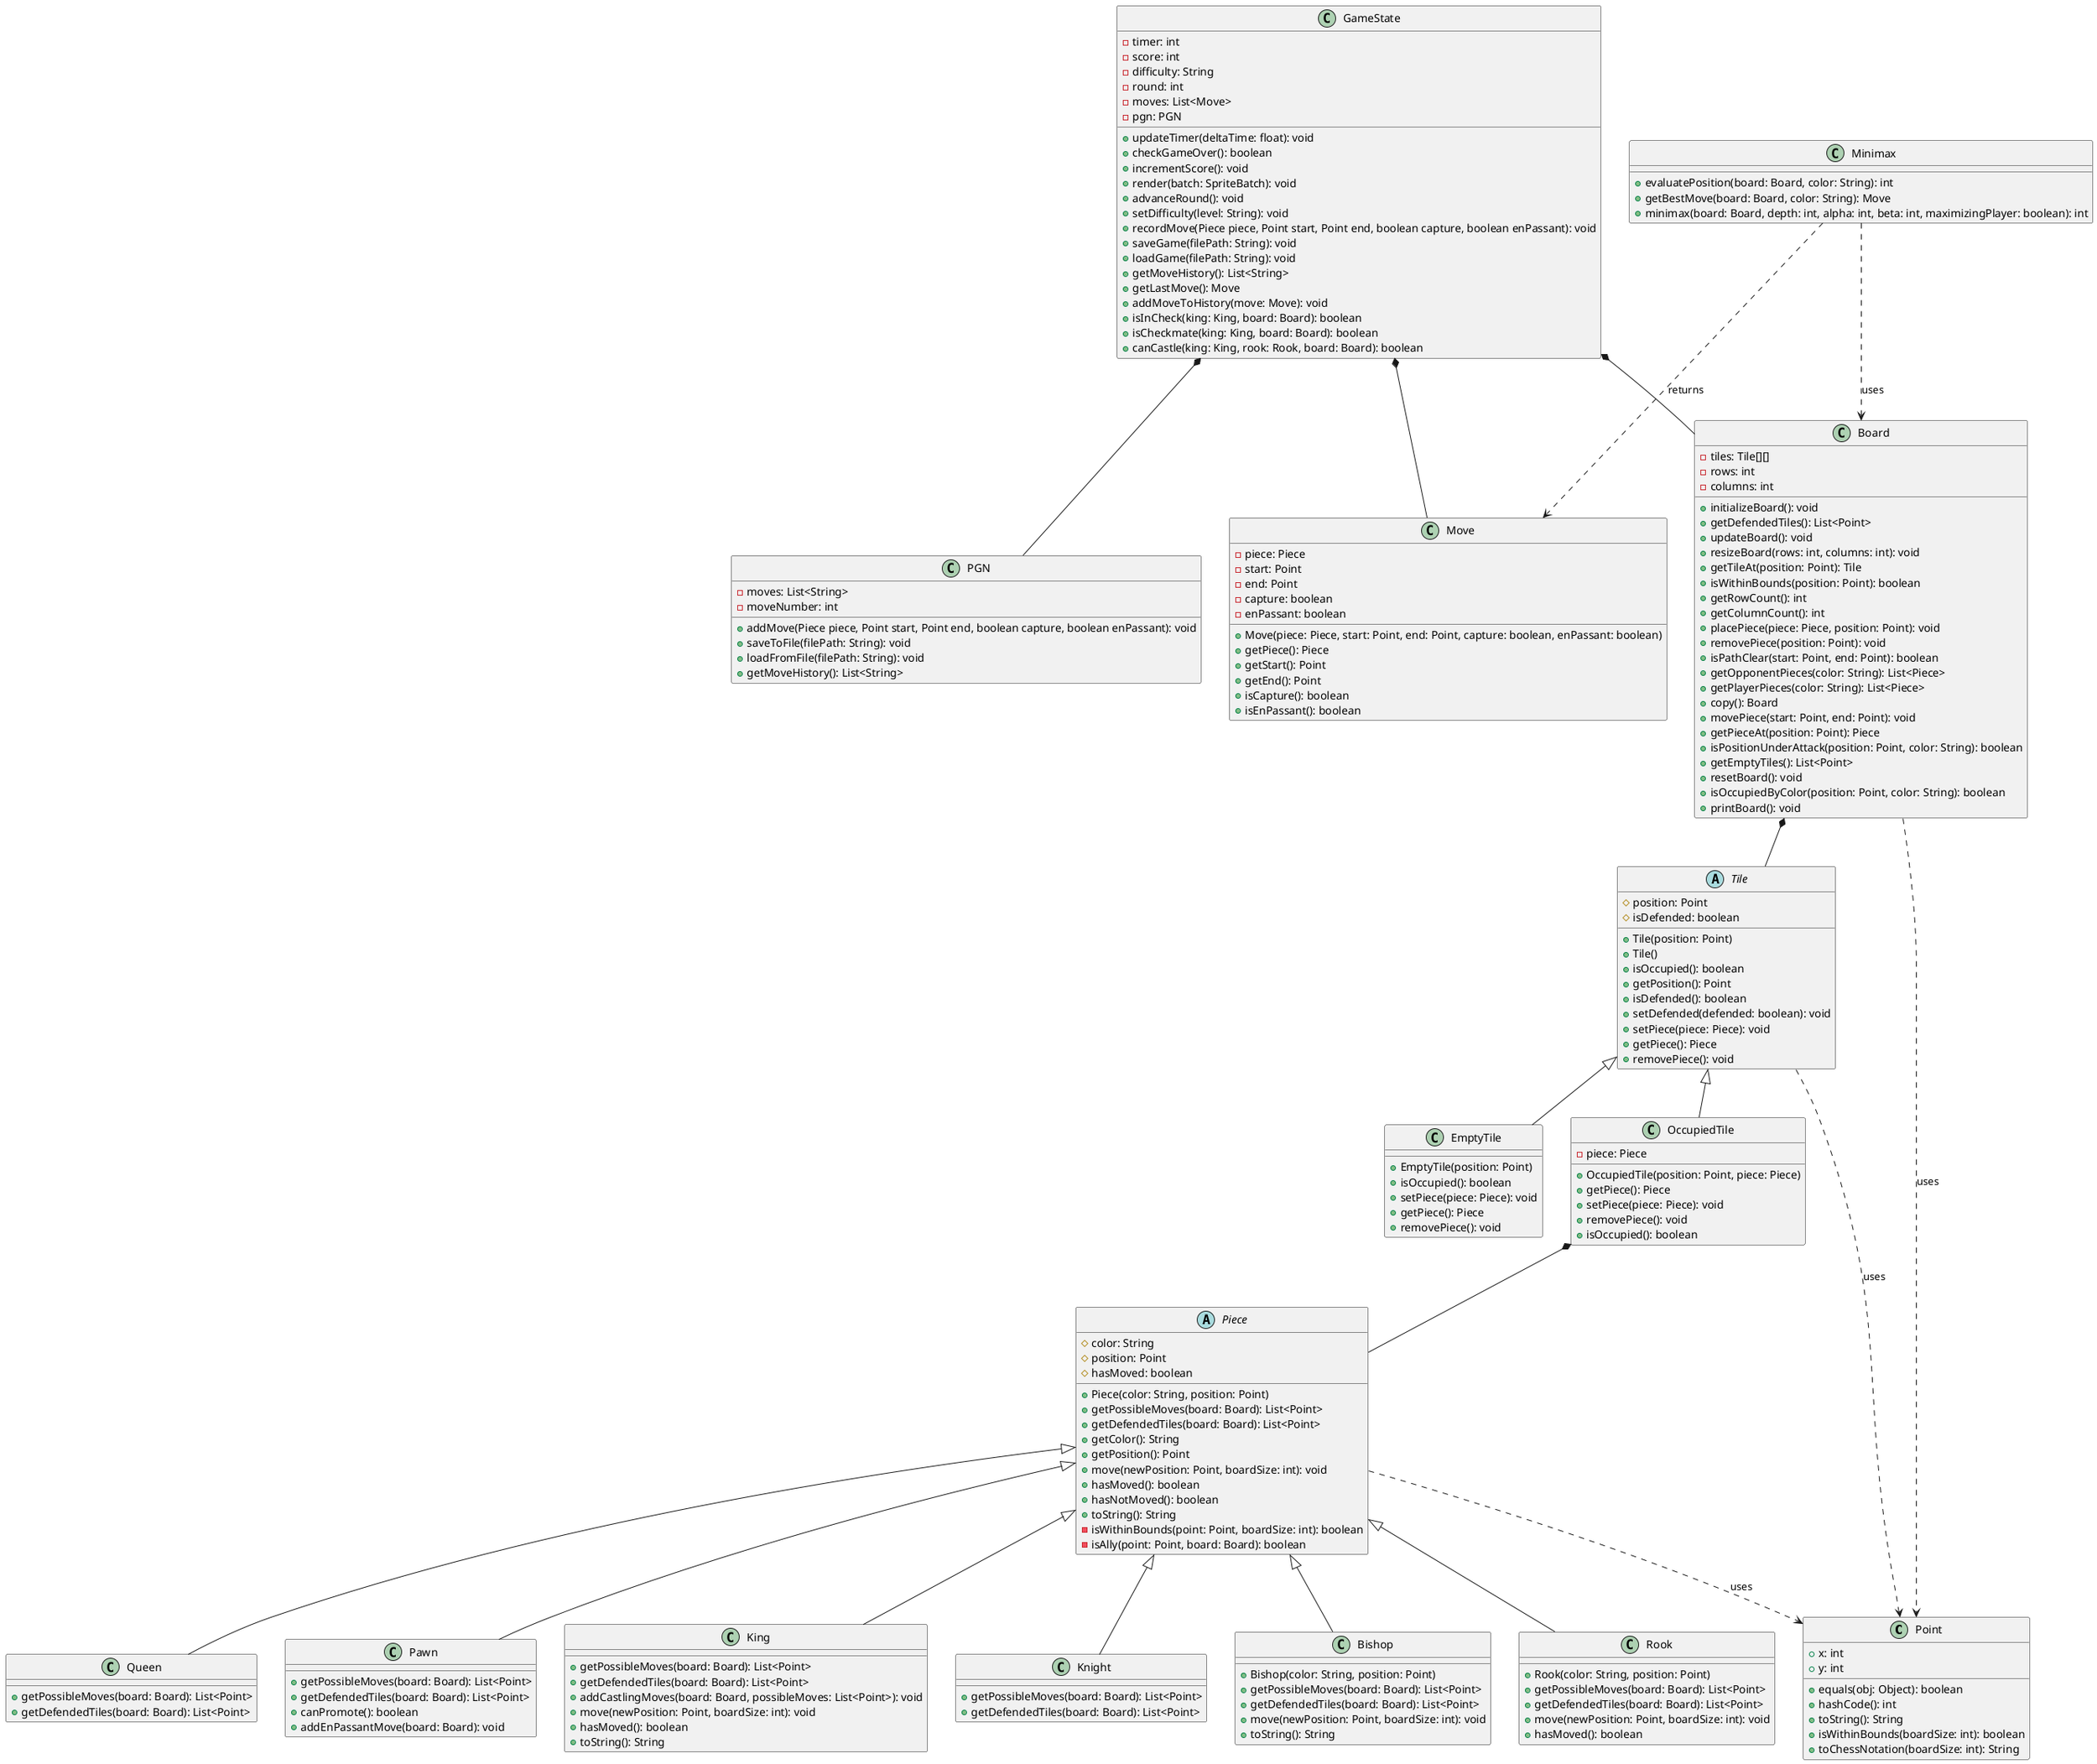 @startuml

class Point {
    +x: int
    +y: int
    +equals(obj: Object): boolean
    +hashCode(): int
    +toString(): String
    +isWithinBounds(boardSize: int): boolean
    +toChessNotation(boardSize: int): String
}

abstract class Tile {
    #position: Point
    #isDefended: boolean
    +Tile(position: Point)
    +Tile()
    +isOccupied(): boolean
    +getPosition(): Point
    +isDefended(): boolean
    +setDefended(defended: boolean): void
    +setPiece(piece: Piece): void
    +getPiece(): Piece
    +removePiece(): void
}

class EmptyTile extends Tile {
    +EmptyTile(position: Point)
    +isOccupied(): boolean
    +setPiece(piece: Piece): void
    +getPiece(): Piece
    +removePiece(): void
}

class OccupiedTile extends Tile {
    -piece: Piece
    +OccupiedTile(position: Point, piece: Piece)
    +getPiece(): Piece
    +setPiece(piece: Piece): void
    +removePiece(): void
    +isOccupied(): boolean
}

abstract class Piece {
    #color: String
    #position: Point
    #hasMoved: boolean
    +Piece(color: String, position: Point)
    +getPossibleMoves(board: Board): List<Point>
    +getDefendedTiles(board: Board): List<Point>
    +getColor(): String
    +getPosition(): Point
    +move(newPosition: Point, boardSize: int): void
    +hasMoved(): boolean
    +hasNotMoved(): boolean
    +toString(): String
    -isWithinBounds(point: Point, boardSize: int): boolean
    -isAlly(point: Point, board: Board): boolean
}


class King extends Piece {
    +getPossibleMoves(board: Board): List<Point>
    +getDefendedTiles(board: Board): List<Point>
    +addCastlingMoves(board: Board, possibleMoves: List<Point>): void
    +move(newPosition: Point, boardSize: int): void
    +hasMoved(): boolean
    +toString(): String
}

class Knight extends Piece {
    +getPossibleMoves(board: Board): List<Point>
    +getDefendedTiles(board: Board): List<Point>
}

class Bishop extends Piece {
    +Bishop(color: String, position: Point)
    +getPossibleMoves(board: Board): List<Point>
    +getDefendedTiles(board: Board): List<Point>
    +move(newPosition: Point, boardSize: int): void
    +toString(): String
}

class Rook extends Piece {
    +Rook(color: String, position: Point)
    +getPossibleMoves(board: Board): List<Point>
    +getDefendedTiles(board: Board): List<Point>
    +move(newPosition: Point, boardSize: int): void
    +hasMoved(): boolean
}

class Queen extends Piece {
    +getPossibleMoves(board: Board): List<Point>
    +getDefendedTiles(board: Board): List<Point>
}

class Pawn extends Piece {
    +getPossibleMoves(board: Board): List<Point>
    +getDefendedTiles(board: Board): List<Point>
    +canPromote(): boolean
    +addEnPassantMove(board: Board): void
}

class Board {
    -tiles: Tile[][]
    -rows: int
    -columns: int
    +initializeBoard(): void
    +getDefendedTiles(): List<Point>
    +updateBoard(): void
    +resizeBoard(rows: int, columns: int): void
    +getTileAt(position: Point): Tile
    +isWithinBounds(position: Point): boolean
    +getRowCount(): int
    +getColumnCount(): int
    +placePiece(piece: Piece, position: Point): void
    +removePiece(position: Point): void
    +isPathClear(start: Point, end: Point): boolean
    +getOpponentPieces(color: String): List<Piece>
    +getPlayerPieces(color: String): List<Piece>
    +copy(): Board
    +movePiece(start: Point, end: Point): void
    +getPieceAt(position: Point): Piece
    +isPositionUnderAttack(position: Point, color: String): boolean
    +getEmptyTiles(): List<Point>
    +resetBoard(): void
    +isOccupiedByColor(position: Point, color: String): boolean
    +printBoard(): void
}

class GameState {
    -timer: int
    -score: int
    -difficulty: String
    -round: int
    -moves: List<Move>
    -pgn: PGN
    +updateTimer(deltaTime: float): void
    +checkGameOver(): boolean
    +incrementScore(): void
    +render(batch: SpriteBatch): void
    +advanceRound(): void
    +setDifficulty(level: String): void
    +recordMove(Piece piece, Point start, Point end, boolean capture, boolean enPassant): void
    +saveGame(filePath: String): void
    +loadGame(filePath: String): void
    +getMoveHistory(): List<String>
    +getLastMove(): Move
    +addMoveToHistory(move: Move): void
    +isInCheck(king: King, board: Board): boolean
    +isCheckmate(king: King, board: Board): boolean
    +canCastle(king: King, rook: Rook, board: Board): boolean
}

class PGN {
    -moves: List<String>
    -moveNumber: int
    +addMove(Piece piece, Point start, Point end, boolean capture, boolean enPassant): void
    +saveToFile(filePath: String): void
    +loadFromFile(filePath: String): void
    +getMoveHistory(): List<String>
}

class Minimax {
    +evaluatePosition(board: Board, color: String): int
    +getBestMove(board: Board, color: String): Move
    +minimax(board: Board, depth: int, alpha: int, beta: int, maximizingPlayer: boolean): int
}

class Move {
    -piece: Piece
    -start: Point
    -end: Point
    -capture: boolean
    -enPassant: boolean
    +Move(piece: Piece, start: Point, end: Point, capture: boolean, enPassant: boolean)
    +getPiece(): Piece
    +getStart(): Point
    +getEnd(): Point
    +isCapture(): boolean
    +isEnPassant(): boolean
}

OccupiedTile *-- Piece
Board *-- Tile
GameState *-- Board
GameState *-- PGN
GameState *-- Move
Minimax ..> Board : uses
Minimax ..> Move : returns

Tile ..> Point : uses
Piece ..> Point : uses
Board ..> Point : uses

@enduml

